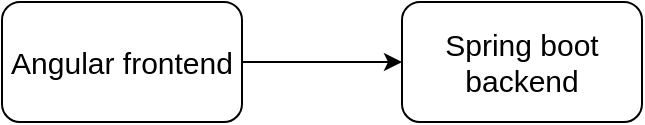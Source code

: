 <mxfile version="22.0.4" type="device">
  <diagram name="Page-1" id="7OTolSGP71RUh-Q2Kjf5">
    <mxGraphModel dx="1372" dy="830" grid="1" gridSize="10" guides="1" tooltips="1" connect="1" arrows="1" fold="1" page="1" pageScale="1" pageWidth="850" pageHeight="1100" math="0" shadow="0">
      <root>
        <mxCell id="0" />
        <mxCell id="1" parent="0" />
        <mxCell id="dZYMS4WzbdSUssse1WNk-3" style="edgeStyle=orthogonalEdgeStyle;rounded=0;orthogonalLoop=1;jettySize=auto;html=1;entryX=0;entryY=0.5;entryDx=0;entryDy=0;" edge="1" parent="1" source="dZYMS4WzbdSUssse1WNk-1" target="dZYMS4WzbdSUssse1WNk-2">
          <mxGeometry relative="1" as="geometry" />
        </mxCell>
        <mxCell id="dZYMS4WzbdSUssse1WNk-1" value="Angular frontend" style="rounded=1;whiteSpace=wrap;html=1;fontSize=15;" vertex="1" parent="1">
          <mxGeometry x="260" y="270" width="120" height="60" as="geometry" />
        </mxCell>
        <mxCell id="dZYMS4WzbdSUssse1WNk-2" value="Spring boot backend" style="rounded=1;whiteSpace=wrap;html=1;fontSize=15;" vertex="1" parent="1">
          <mxGeometry x="460" y="270" width="120" height="60" as="geometry" />
        </mxCell>
      </root>
    </mxGraphModel>
  </diagram>
</mxfile>
